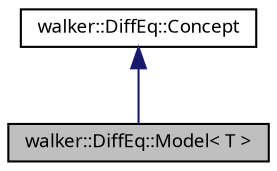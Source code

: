 digraph "walker::DiffEq::Model&lt; T &gt;"
{
 // INTERACTIVE_SVG=YES
  bgcolor="transparent";
  edge [fontname="sans-serif",fontsize="9",labelfontname="sans-serif",labelfontsize="9"];
  node [fontname="sans-serif",fontsize="9",shape=record];
  Node1 [label="walker::DiffEq::Model\< T \>",height=0.2,width=0.4,color="black", fillcolor="grey75", style="filled", fontcolor="black"];
  Node2 -> Node1 [dir="back",color="midnightblue",fontsize="9",style="solid",fontname="sans-serif"];
  Node2 [label="walker::DiffEq::Concept",height=0.2,width=0.4,color="black",URL="$structwalker_1_1_diff_eq_1_1_concept.html",tooltip="Concept is a pure virtual base class specifying the requirements of polymorphic objects deriving from..."];
}
